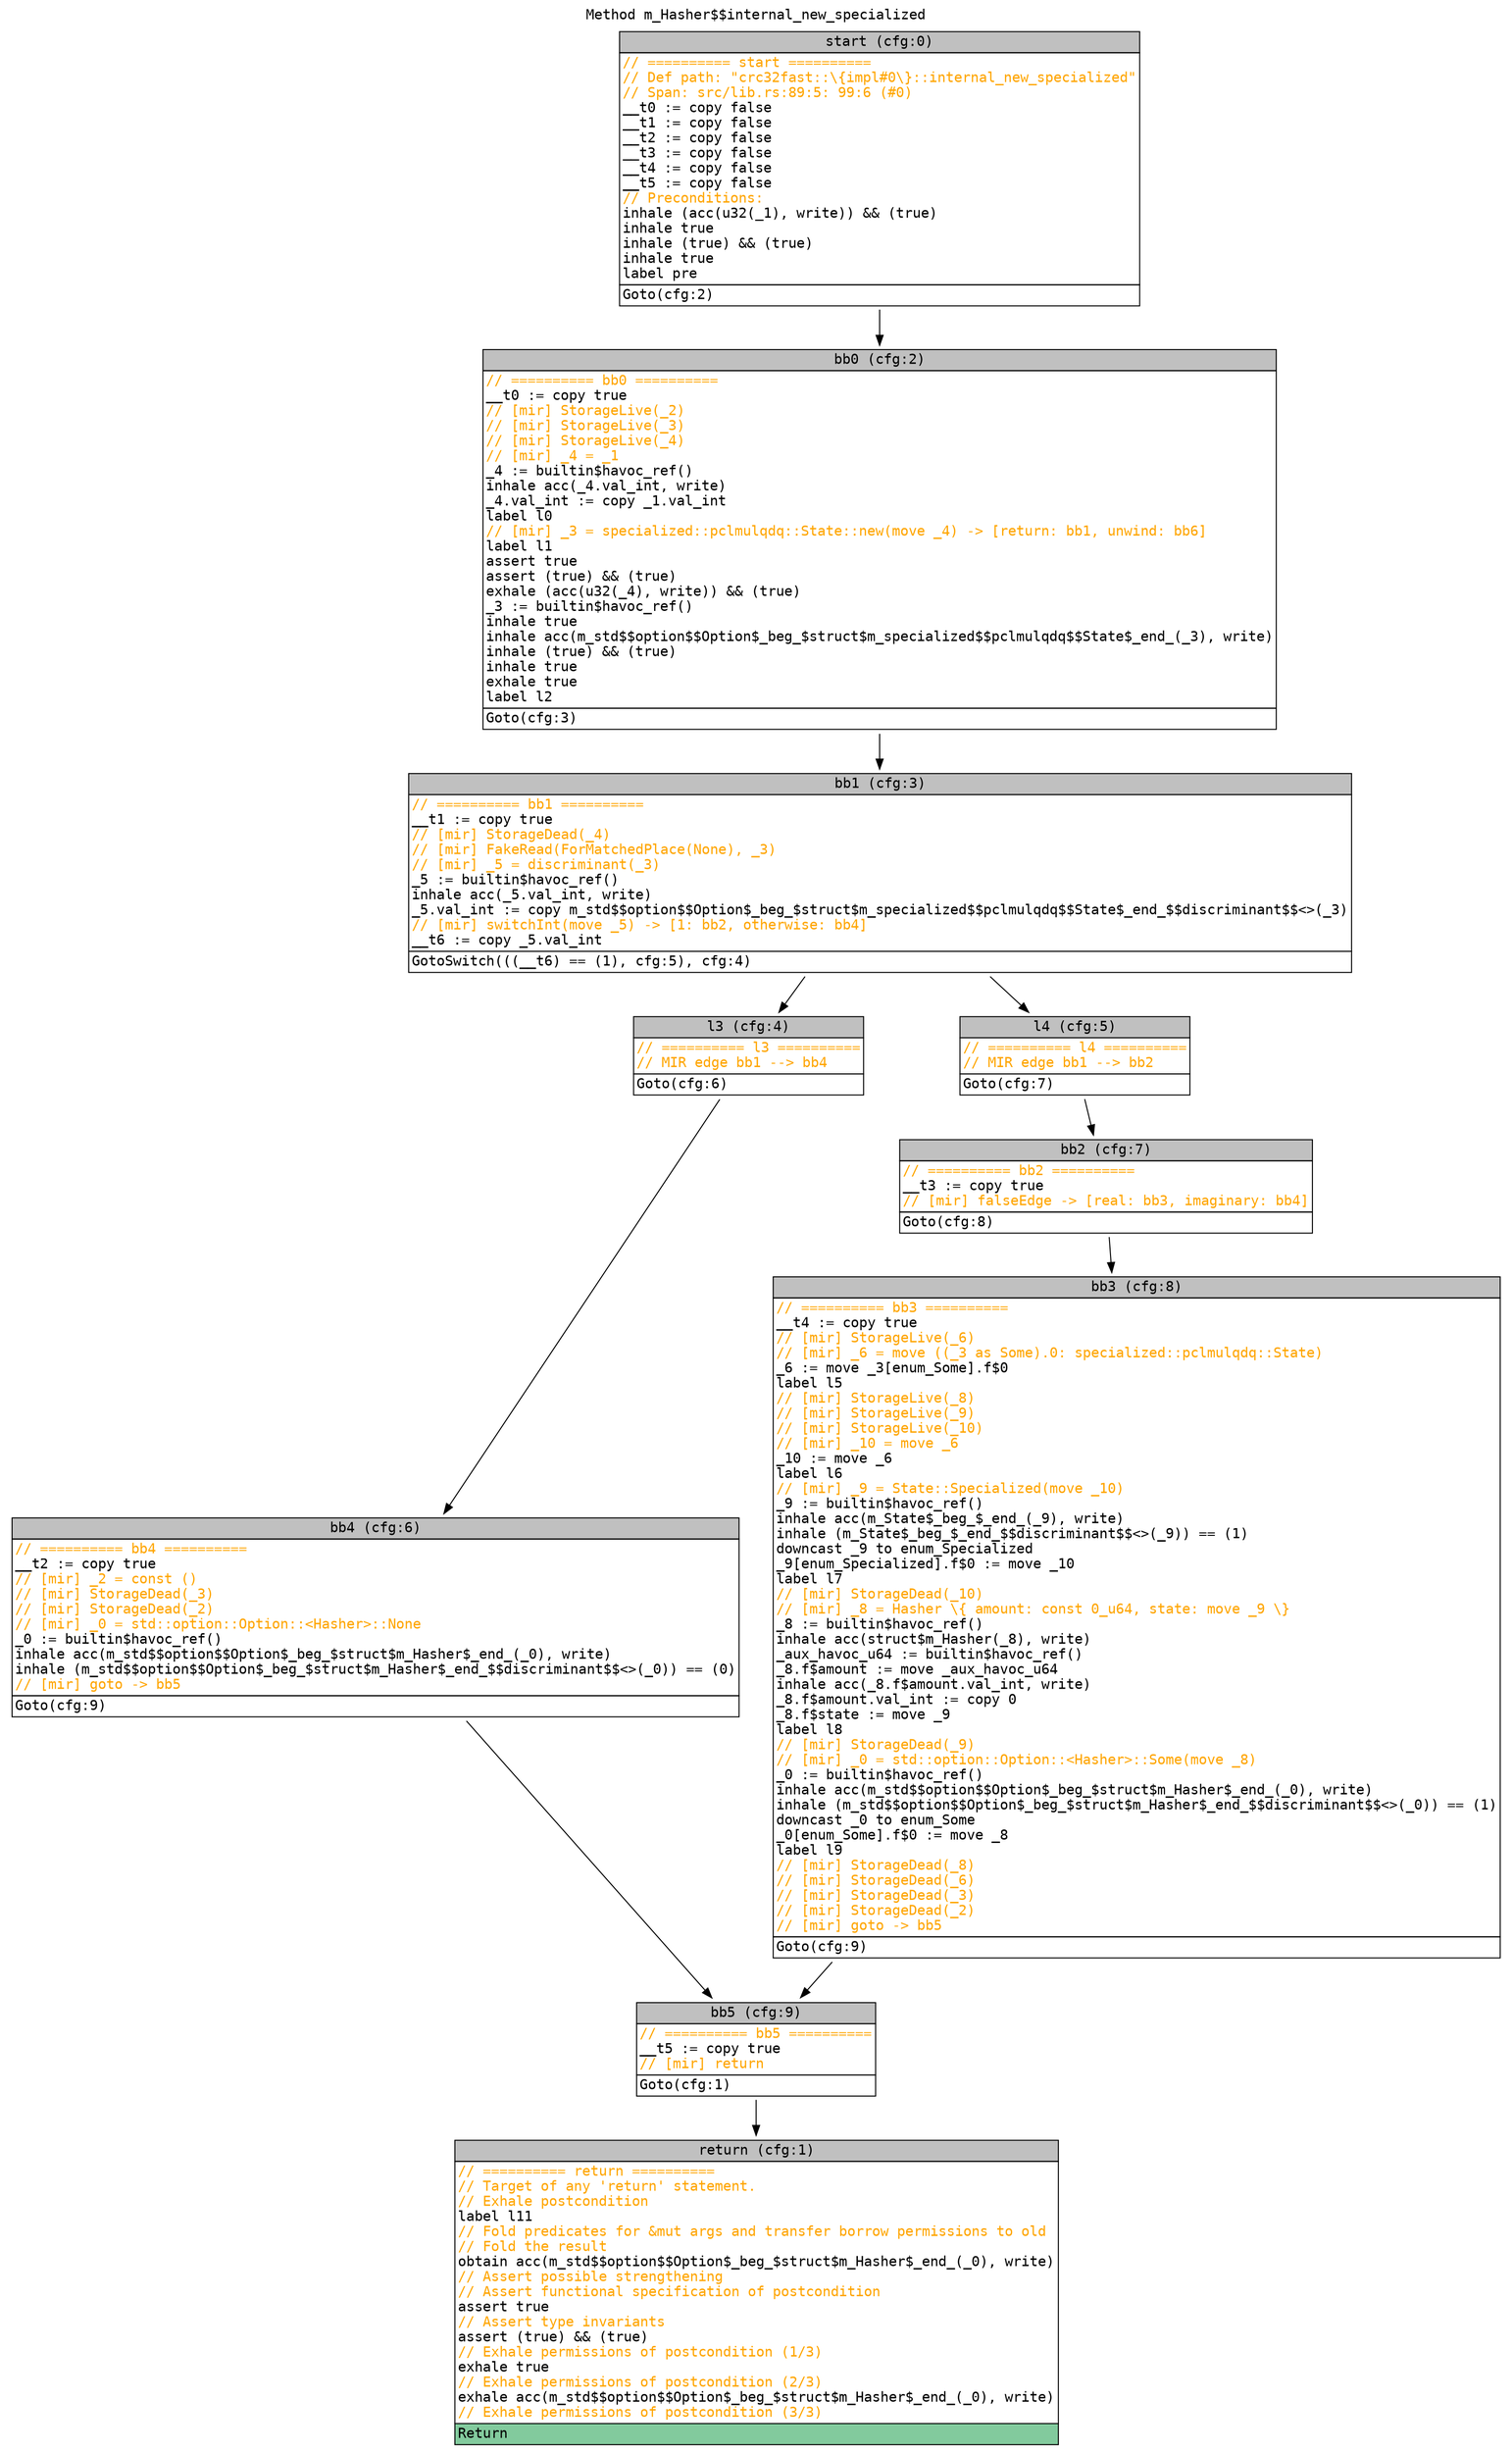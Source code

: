 digraph CFG {
graph [fontname=monospace];
node [fontname=monospace];
edge [fontname=monospace];
labelloc="t";
label="Method m_Hasher$$internal_new_specialized";
"block_start" [shape=none,label=<<table border="0" cellborder="1" cellspacing="0"><tr><td bgcolor="gray" align="center">start (cfg:0)</td></tr><tr><td align="left" balign="left"><font color="orange">// ========== start ==========</font><br/><font color="orange">// Def path: "crc32fast::\{impl#0\}::internal_new_specialized"</font><br/><font color="orange">// Span: src/lib.rs:89:5: 99:6 (#0)</font><br/>__t0 := copy false<br/>__t1 := copy false<br/>__t2 := copy false<br/>__t3 := copy false<br/>__t4 := copy false<br/>__t5 := copy false<br/><font color="orange">// Preconditions:</font><br/>inhale (acc(u32(_1), write)) &amp;&amp; (true)<br/>inhale true<br/>inhale (true) &amp;&amp; (true)<br/>inhale true<br/>label pre</td></tr><tr><td align="left">Goto(cfg:2)<br/></td></tr></table>>];
"block_return" [shape=none,label=<<table border="0" cellborder="1" cellspacing="0"><tr><td bgcolor="gray" align="center">return (cfg:1)</td></tr><tr><td align="left" balign="left"><font color="orange">// ========== return ==========</font><br/><font color="orange">// Target of any 'return' statement.</font><br/><font color="orange">// Exhale postcondition</font><br/>label l11<br/><font color="orange">// Fold predicates for &amp;mut args and transfer borrow permissions to old</font><br/><font color="orange">// Fold the result</font><br/>obtain acc(m_std$$option$$Option$_beg_$struct$m_Hasher$_end_(_0), write)<br/><font color="orange">// Assert possible strengthening</font><br/><font color="orange">// Assert functional specification of postcondition</font><br/>assert true<br/><font color="orange">// Assert type invariants</font><br/>assert (true) &amp;&amp; (true)<br/><font color="orange">// Exhale permissions of postcondition (1/3)</font><br/>exhale true<br/><font color="orange">// Exhale permissions of postcondition (2/3)</font><br/>exhale acc(m_std$$option$$Option$_beg_$struct$m_Hasher$_end_(_0), write)<br/><font color="orange">// Exhale permissions of postcondition (3/3)</font></td></tr><tr><td align="left" bgcolor="#82CA9D">Return<br/></td></tr></table>>];
"block_bb0" [shape=none,label=<<table border="0" cellborder="1" cellspacing="0"><tr><td bgcolor="gray" align="center">bb0 (cfg:2)</td></tr><tr><td align="left" balign="left"><font color="orange">// ========== bb0 ==========</font><br/>__t0 := copy true<br/><font color="orange">// [mir] StorageLive(_2)</font><br/><font color="orange">// [mir] StorageLive(_3)</font><br/><font color="orange">// [mir] StorageLive(_4)</font><br/><font color="orange">// [mir] _4 = _1</font><br/>_4 := builtin$havoc_ref()<br/>inhale acc(_4.val_int, write)<br/>_4.val_int := copy _1.val_int<br/>label l0<br/><font color="orange">// [mir] _3 = specialized::pclmulqdq::State::new(move _4) -&gt; [return: bb1, unwind: bb6]</font><br/>label l1<br/>assert true<br/>assert (true) &amp;&amp; (true)<br/>exhale (acc(u32(_4), write)) &amp;&amp; (true)<br/>_3 := builtin$havoc_ref()<br/>inhale true<br/>inhale acc(m_std$$option$$Option$_beg_$struct$m_specialized$$pclmulqdq$$State$_end_(_3), write)<br/>inhale (true) &amp;&amp; (true)<br/>inhale true<br/>exhale true<br/>label l2</td></tr><tr><td align="left">Goto(cfg:3)<br/></td></tr></table>>];
"block_bb1" [shape=none,label=<<table border="0" cellborder="1" cellspacing="0"><tr><td bgcolor="gray" align="center">bb1 (cfg:3)</td></tr><tr><td align="left" balign="left"><font color="orange">// ========== bb1 ==========</font><br/>__t1 := copy true<br/><font color="orange">// [mir] StorageDead(_4)</font><br/><font color="orange">// [mir] FakeRead(ForMatchedPlace(None), _3)</font><br/><font color="orange">// [mir] _5 = discriminant(_3)</font><br/>_5 := builtin$havoc_ref()<br/>inhale acc(_5.val_int, write)<br/>_5.val_int := copy m_std$$option$$Option$_beg_$struct$m_specialized$$pclmulqdq$$State$_end_$$discriminant$$&lt;&gt;(_3)<br/><font color="orange">// [mir] switchInt(move _5) -&gt; [1: bb2, otherwise: bb4]</font><br/>__t6 := copy _5.val_int</td></tr><tr><td align="left">GotoSwitch(((__t6) == (1), cfg:5), cfg:4)<br/></td></tr></table>>];
"block_l3" [shape=none,label=<<table border="0" cellborder="1" cellspacing="0"><tr><td bgcolor="gray" align="center">l3 (cfg:4)</td></tr><tr><td align="left" balign="left"><font color="orange">// ========== l3 ==========</font><br/><font color="orange">// MIR edge bb1 --&gt; bb4</font></td></tr><tr><td align="left">Goto(cfg:6)<br/></td></tr></table>>];
"block_l4" [shape=none,label=<<table border="0" cellborder="1" cellspacing="0"><tr><td bgcolor="gray" align="center">l4 (cfg:5)</td></tr><tr><td align="left" balign="left"><font color="orange">// ========== l4 ==========</font><br/><font color="orange">// MIR edge bb1 --&gt; bb2</font></td></tr><tr><td align="left">Goto(cfg:7)<br/></td></tr></table>>];
"block_bb4" [shape=none,label=<<table border="0" cellborder="1" cellspacing="0"><tr><td bgcolor="gray" align="center">bb4 (cfg:6)</td></tr><tr><td align="left" balign="left"><font color="orange">// ========== bb4 ==========</font><br/>__t2 := copy true<br/><font color="orange">// [mir] _2 = const ()</font><br/><font color="orange">// [mir] StorageDead(_3)</font><br/><font color="orange">// [mir] StorageDead(_2)</font><br/><font color="orange">// [mir] _0 = std::option::Option::&lt;Hasher&gt;::None</font><br/>_0 := builtin$havoc_ref()<br/>inhale acc(m_std$$option$$Option$_beg_$struct$m_Hasher$_end_(_0), write)<br/>inhale (m_std$$option$$Option$_beg_$struct$m_Hasher$_end_$$discriminant$$&lt;&gt;(_0)) == (0)<br/><font color="orange">// [mir] goto -&gt; bb5</font></td></tr><tr><td align="left">Goto(cfg:9)<br/></td></tr></table>>];
"block_bb2" [shape=none,label=<<table border="0" cellborder="1" cellspacing="0"><tr><td bgcolor="gray" align="center">bb2 (cfg:7)</td></tr><tr><td align="left" balign="left"><font color="orange">// ========== bb2 ==========</font><br/>__t3 := copy true<br/><font color="orange">// [mir] falseEdge -&gt; [real: bb3, imaginary: bb4]</font></td></tr><tr><td align="left">Goto(cfg:8)<br/></td></tr></table>>];
"block_bb3" [shape=none,label=<<table border="0" cellborder="1" cellspacing="0"><tr><td bgcolor="gray" align="center">bb3 (cfg:8)</td></tr><tr><td align="left" balign="left"><font color="orange">// ========== bb3 ==========</font><br/>__t4 := copy true<br/><font color="orange">// [mir] StorageLive(_6)</font><br/><font color="orange">// [mir] _6 = move ((_3 as Some).0: specialized::pclmulqdq::State)</font><br/>_6 := move _3[enum_Some].f$0<br/>label l5<br/><font color="orange">// [mir] StorageLive(_8)</font><br/><font color="orange">// [mir] StorageLive(_9)</font><br/><font color="orange">// [mir] StorageLive(_10)</font><br/><font color="orange">// [mir] _10 = move _6</font><br/>_10 := move _6<br/>label l6<br/><font color="orange">// [mir] _9 = State::Specialized(move _10)</font><br/>_9 := builtin$havoc_ref()<br/>inhale acc(m_State$_beg_$_end_(_9), write)<br/>inhale (m_State$_beg_$_end_$$discriminant$$&lt;&gt;(_9)) == (1)<br/>downcast _9 to enum_Specialized<br/>_9[enum_Specialized].f$0 := move _10<br/>label l7<br/><font color="orange">// [mir] StorageDead(_10)</font><br/><font color="orange">// [mir] _8 = Hasher \{ amount: const 0_u64, state: move _9 \}</font><br/>_8 := builtin$havoc_ref()<br/>inhale acc(struct$m_Hasher(_8), write)<br/>_aux_havoc_u64 := builtin$havoc_ref()<br/>_8.f$amount := move _aux_havoc_u64<br/>inhale acc(_8.f$amount.val_int, write)<br/>_8.f$amount.val_int := copy 0<br/>_8.f$state := move _9<br/>label l8<br/><font color="orange">// [mir] StorageDead(_9)</font><br/><font color="orange">// [mir] _0 = std::option::Option::&lt;Hasher&gt;::Some(move _8)</font><br/>_0 := builtin$havoc_ref()<br/>inhale acc(m_std$$option$$Option$_beg_$struct$m_Hasher$_end_(_0), write)<br/>inhale (m_std$$option$$Option$_beg_$struct$m_Hasher$_end_$$discriminant$$&lt;&gt;(_0)) == (1)<br/>downcast _0 to enum_Some<br/>_0[enum_Some].f$0 := move _8<br/>label l9<br/><font color="orange">// [mir] StorageDead(_8)</font><br/><font color="orange">// [mir] StorageDead(_6)</font><br/><font color="orange">// [mir] StorageDead(_3)</font><br/><font color="orange">// [mir] StorageDead(_2)</font><br/><font color="orange">// [mir] goto -&gt; bb5</font></td></tr><tr><td align="left">Goto(cfg:9)<br/></td></tr></table>>];
"block_bb5" [shape=none,label=<<table border="0" cellborder="1" cellspacing="0"><tr><td bgcolor="gray" align="center">bb5 (cfg:9)</td></tr><tr><td align="left" balign="left"><font color="orange">// ========== bb5 ==========</font><br/>__t5 := copy true<br/><font color="orange">// [mir] return</font></td></tr><tr><td align="left">Goto(cfg:1)<br/></td></tr></table>>];
"block_start" -> "block_bb0";
"block_bb0" -> "block_bb1";
"block_bb1" -> "block_l4";
"block_bb1" -> "block_l3";
"block_l3" -> "block_bb4";
"block_l4" -> "block_bb2";
"block_bb4" -> "block_bb5";
"block_bb2" -> "block_bb3";
"block_bb3" -> "block_bb5";
"block_bb5" -> "block_return";
}
